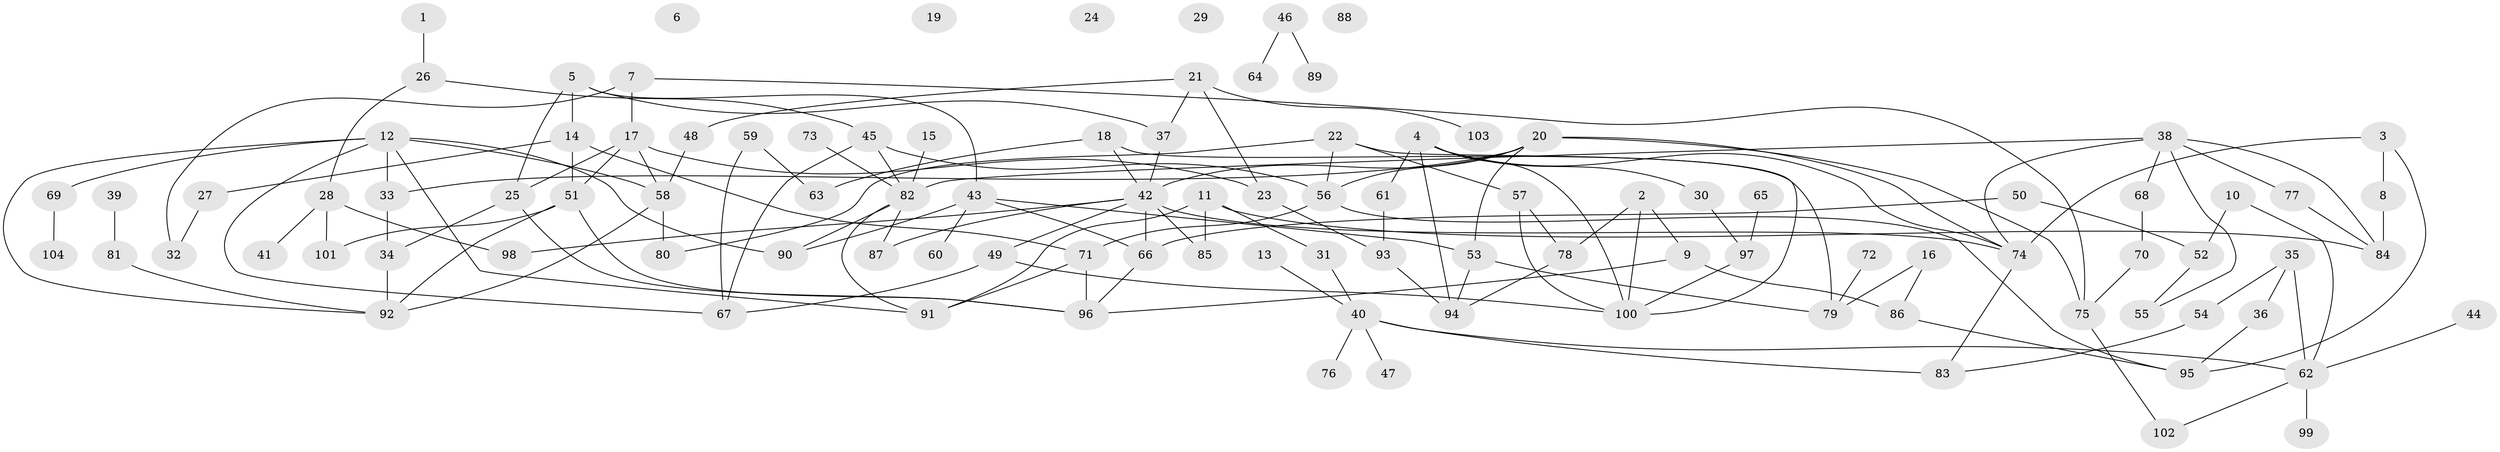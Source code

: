 // Generated by graph-tools (version 1.1) at 2025/00/03/09/25 03:00:53]
// undirected, 104 vertices, 151 edges
graph export_dot {
graph [start="1"]
  node [color=gray90,style=filled];
  1;
  2;
  3;
  4;
  5;
  6;
  7;
  8;
  9;
  10;
  11;
  12;
  13;
  14;
  15;
  16;
  17;
  18;
  19;
  20;
  21;
  22;
  23;
  24;
  25;
  26;
  27;
  28;
  29;
  30;
  31;
  32;
  33;
  34;
  35;
  36;
  37;
  38;
  39;
  40;
  41;
  42;
  43;
  44;
  45;
  46;
  47;
  48;
  49;
  50;
  51;
  52;
  53;
  54;
  55;
  56;
  57;
  58;
  59;
  60;
  61;
  62;
  63;
  64;
  65;
  66;
  67;
  68;
  69;
  70;
  71;
  72;
  73;
  74;
  75;
  76;
  77;
  78;
  79;
  80;
  81;
  82;
  83;
  84;
  85;
  86;
  87;
  88;
  89;
  90;
  91;
  92;
  93;
  94;
  95;
  96;
  97;
  98;
  99;
  100;
  101;
  102;
  103;
  104;
  1 -- 26;
  2 -- 9;
  2 -- 78;
  2 -- 100;
  3 -- 8;
  3 -- 74;
  3 -- 95;
  4 -- 30;
  4 -- 61;
  4 -- 74;
  4 -- 94;
  4 -- 100;
  5 -- 14;
  5 -- 25;
  5 -- 37;
  5 -- 43;
  7 -- 17;
  7 -- 32;
  7 -- 75;
  8 -- 84;
  9 -- 86;
  9 -- 96;
  10 -- 52;
  10 -- 62;
  11 -- 31;
  11 -- 84;
  11 -- 85;
  11 -- 91;
  12 -- 33;
  12 -- 58;
  12 -- 67;
  12 -- 69;
  12 -- 90;
  12 -- 91;
  12 -- 92;
  13 -- 40;
  14 -- 27;
  14 -- 51;
  14 -- 71;
  15 -- 82;
  16 -- 79;
  16 -- 86;
  17 -- 23;
  17 -- 25;
  17 -- 51;
  17 -- 58;
  18 -- 42;
  18 -- 63;
  18 -- 79;
  20 -- 33;
  20 -- 42;
  20 -- 53;
  20 -- 56;
  20 -- 74;
  20 -- 75;
  21 -- 23;
  21 -- 37;
  21 -- 48;
  21 -- 103;
  22 -- 56;
  22 -- 57;
  22 -- 80;
  22 -- 100;
  23 -- 93;
  25 -- 34;
  25 -- 96;
  26 -- 28;
  26 -- 45;
  27 -- 32;
  28 -- 41;
  28 -- 98;
  28 -- 101;
  30 -- 97;
  31 -- 40;
  33 -- 34;
  34 -- 92;
  35 -- 36;
  35 -- 54;
  35 -- 62;
  36 -- 95;
  37 -- 42;
  38 -- 55;
  38 -- 68;
  38 -- 74;
  38 -- 77;
  38 -- 82;
  38 -- 84;
  39 -- 81;
  40 -- 47;
  40 -- 62;
  40 -- 76;
  40 -- 83;
  42 -- 49;
  42 -- 66;
  42 -- 74;
  42 -- 85;
  42 -- 87;
  42 -- 98;
  43 -- 53;
  43 -- 60;
  43 -- 66;
  43 -- 90;
  44 -- 62;
  45 -- 56;
  45 -- 67;
  45 -- 82;
  46 -- 64;
  46 -- 89;
  48 -- 58;
  49 -- 67;
  49 -- 100;
  50 -- 52;
  50 -- 66;
  51 -- 92;
  51 -- 96;
  51 -- 101;
  52 -- 55;
  53 -- 79;
  53 -- 94;
  54 -- 83;
  56 -- 71;
  56 -- 95;
  57 -- 78;
  57 -- 100;
  58 -- 80;
  58 -- 92;
  59 -- 63;
  59 -- 67;
  61 -- 93;
  62 -- 99;
  62 -- 102;
  65 -- 97;
  66 -- 96;
  68 -- 70;
  69 -- 104;
  70 -- 75;
  71 -- 91;
  71 -- 96;
  72 -- 79;
  73 -- 82;
  74 -- 83;
  75 -- 102;
  77 -- 84;
  78 -- 94;
  81 -- 92;
  82 -- 87;
  82 -- 90;
  82 -- 91;
  86 -- 95;
  93 -- 94;
  97 -- 100;
}
